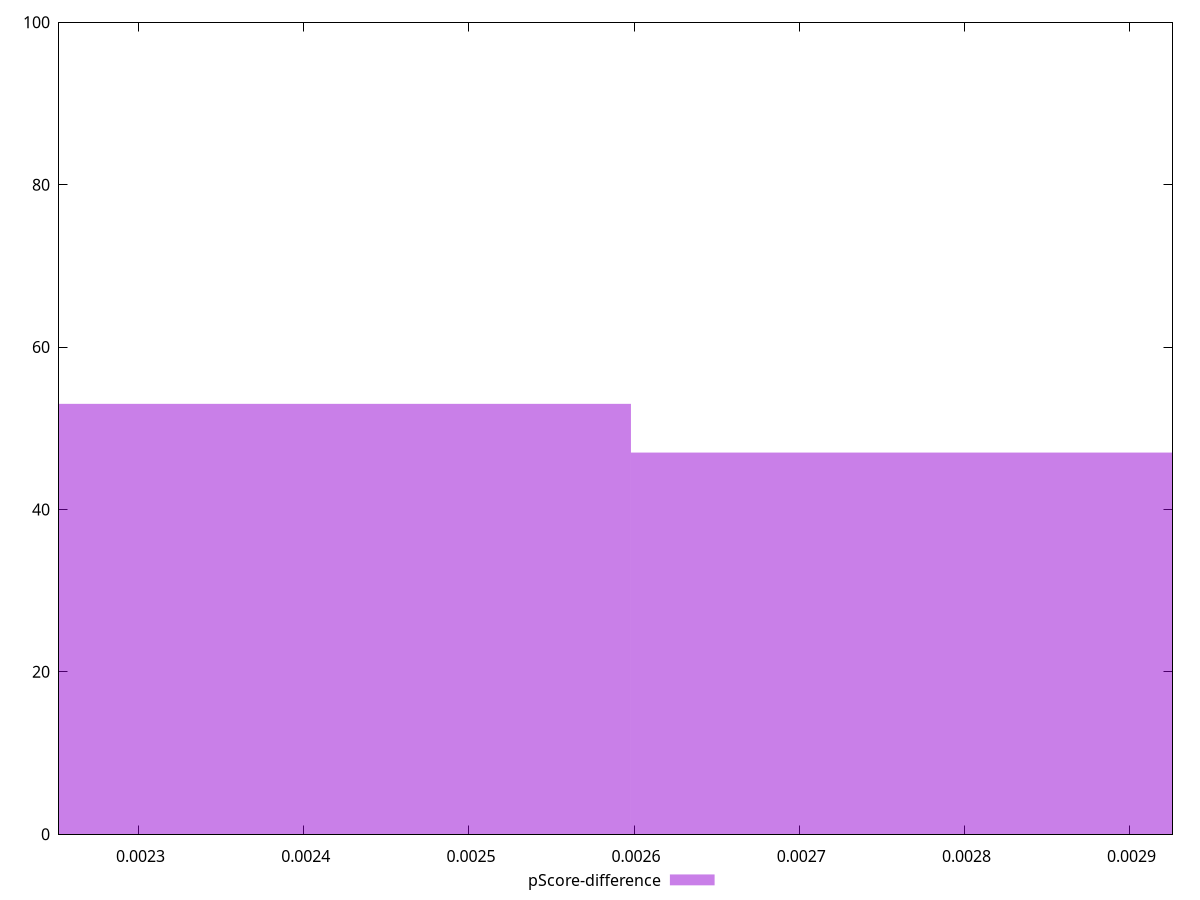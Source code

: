 reset

$pScoreDifference <<EOF
0.0028343037099880053 47
0.002361919758323338 53
EOF

set key outside below
set boxwidth 0.00047238395166466753
set xrange [0.0022518115498670888:0.0029260029018274847]
set yrange [0:100]
set trange [0:100]
set style fill transparent solid 0.5 noborder
set terminal svg size 640, 490 enhanced background rgb 'white'
set output "report_00009_2021-02-08T22-37-41.559Z/uses-long-cache-ttl/samples/pages/pScore-difference/histogram.svg"

plot $pScoreDifference title "pScore-difference" with boxes

reset
